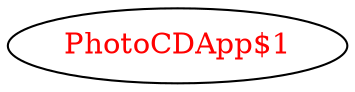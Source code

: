 digraph dependencyGraph {
 concentrate=true;
 ranksep="2.0";
 rankdir="LR"; 
 splines="ortho";
"PhotoCDApp$1" [fontcolor="red"];
}